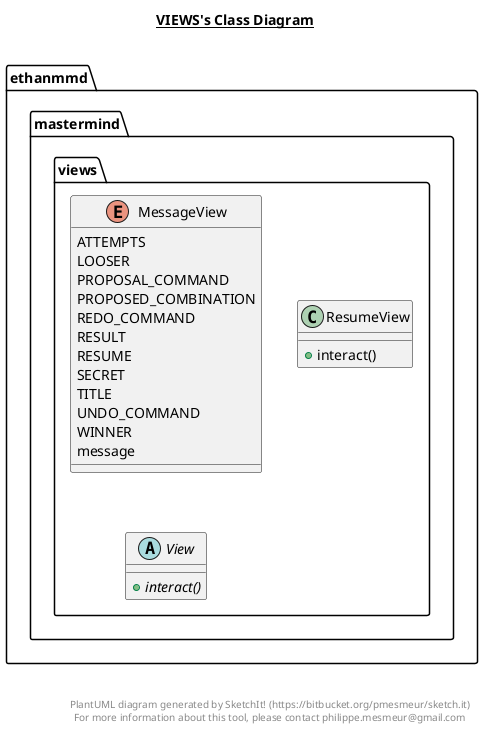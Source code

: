 @startuml

title __VIEWS's Class Diagram__\n

  namespace ethanmmd.mastermind {
    namespace views {
      enum MessageView {
        ATTEMPTS
        LOOSER
        PROPOSAL_COMMAND
        PROPOSED_COMBINATION
        REDO_COMMAND
        RESULT
        RESUME
        SECRET
        TITLE
        UNDO_COMMAND
        WINNER
        message
      }
    }
  }
  

  namespace ethanmmd.mastermind {
    namespace views {
      class ethanmmd.mastermind.views.ResumeView {
          + interact()
      }
    }
  }
  

  namespace ethanmmd.mastermind {
    namespace views {
      abstract class ethanmmd.mastermind.views.View {
          {abstract} + interact()
      }
    }
  }
  



right footer


PlantUML diagram generated by SketchIt! (https://bitbucket.org/pmesmeur/sketch.it)
For more information about this tool, please contact philippe.mesmeur@gmail.com
endfooter

@enduml
